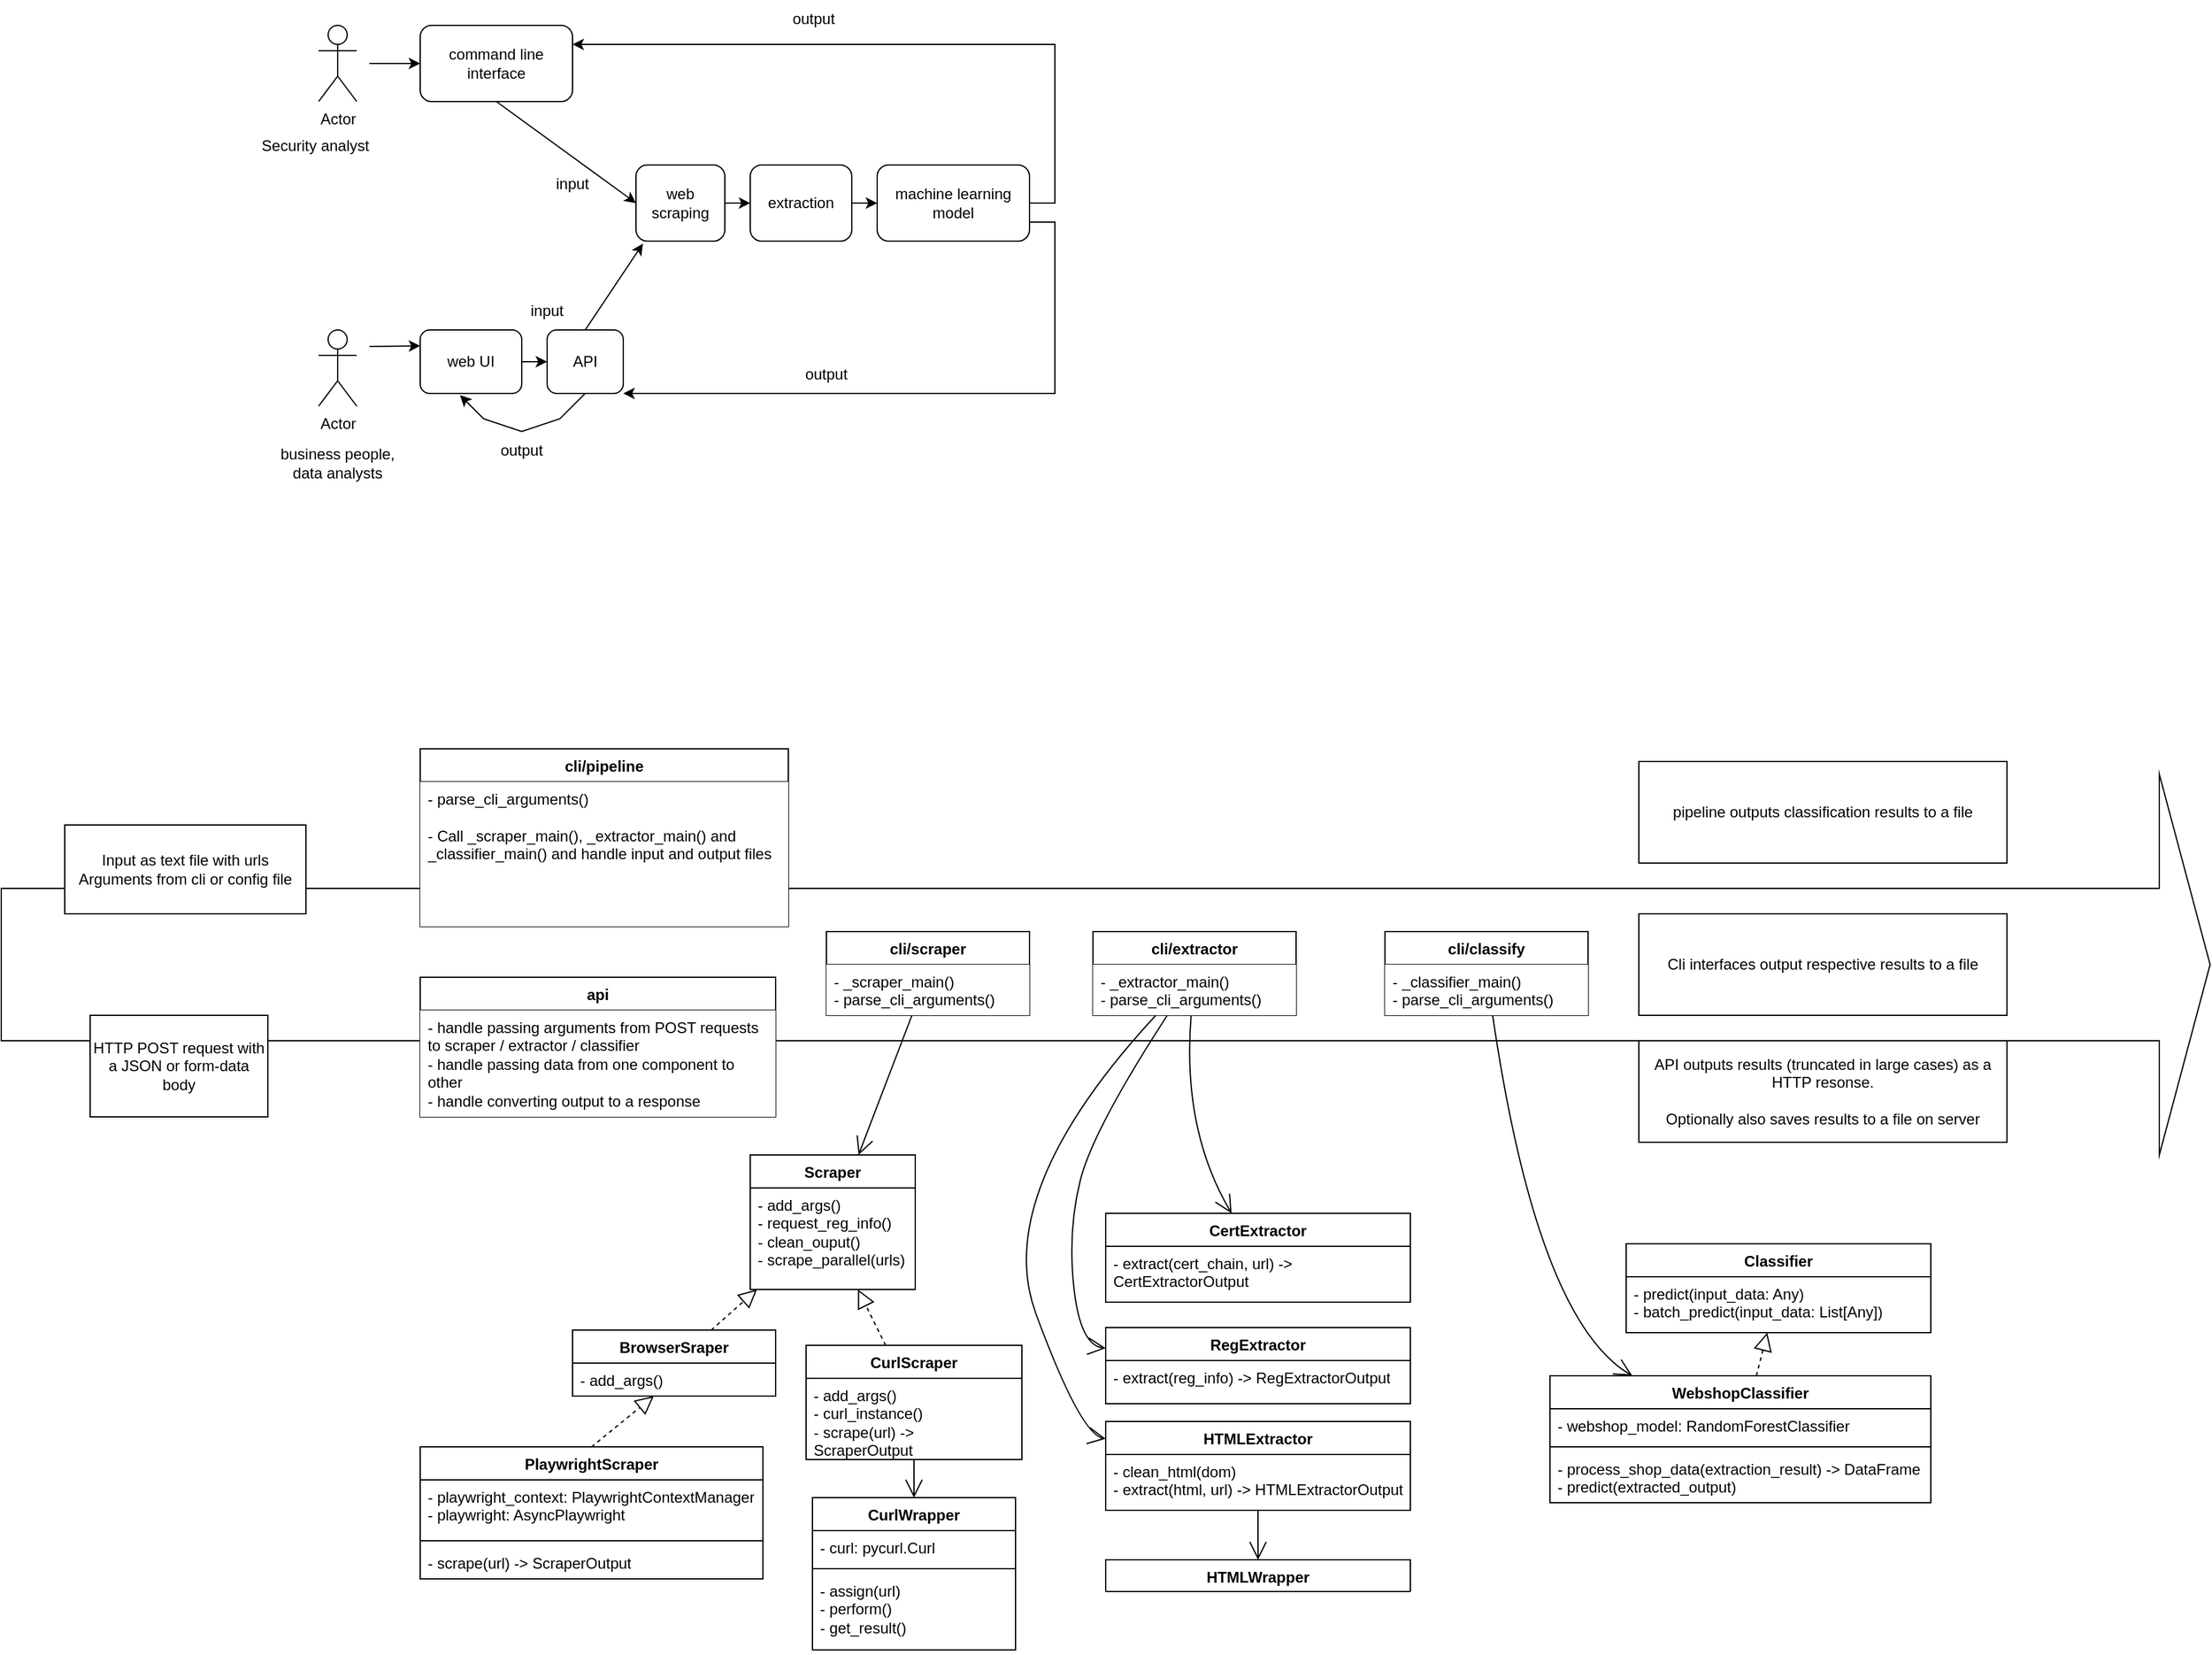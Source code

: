 <mxfile version="24.0.0" type="google">
  <diagram name="Page-1" id="wNKn-kNVAx7qZ0Cj52tg">
    <mxGraphModel grid="1" page="1" gridSize="10" guides="1" tooltips="1" connect="1" arrows="1" fold="1" pageScale="1" pageWidth="827" pageHeight="1169" math="0" shadow="0">
      <root>
        <mxCell id="0" />
        <mxCell id="1" parent="0" />
        <mxCell id="MG9Tx4bB_pobyr73UJRF-66" value="" style="html=1;shadow=0;dashed=0;align=center;verticalAlign=middle;shape=mxgraph.arrows2.arrow;dy=0.6;dx=40;notch=0;" vertex="1" parent="1">
          <mxGeometry x="-220" y="430" width="1740" height="300" as="geometry" />
        </mxCell>
        <object label="Actor" id="nu-ZKhFw_r_MoIA_bQeP-1">
          <mxCell style="shape=umlActor;verticalLabelPosition=bottom;verticalAlign=top;html=1;outlineConnect=0;" vertex="1" parent="1">
            <mxGeometry x="30" y="-160" width="30" height="60" as="geometry" />
          </mxCell>
        </object>
        <mxCell id="nu-ZKhFw_r_MoIA_bQeP-2" value="Actor" style="shape=umlActor;verticalLabelPosition=bottom;verticalAlign=top;html=1;outlineConnect=0;" vertex="1" parent="1">
          <mxGeometry x="30" y="80" width="30" height="60" as="geometry" />
        </mxCell>
        <mxCell id="nu-ZKhFw_r_MoIA_bQeP-3" value="command line interface" style="rounded=1;whiteSpace=wrap;html=1;" vertex="1" parent="1">
          <mxGeometry x="110" y="-160" width="120" height="60" as="geometry" />
        </mxCell>
        <mxCell id="nu-ZKhFw_r_MoIA_bQeP-4" value="Security analyst" style="text;html=1;strokeColor=none;fillColor=none;align=center;verticalAlign=middle;whiteSpace=wrap;rounded=0;" vertex="1" parent="1">
          <mxGeometry x="-20" y="-80" width="95" height="30" as="geometry" />
        </mxCell>
        <mxCell id="nu-ZKhFw_r_MoIA_bQeP-5" value="business people, data analysts" style="text;html=1;strokeColor=none;fillColor=none;align=center;verticalAlign=middle;whiteSpace=wrap;rounded=0;" vertex="1" parent="1">
          <mxGeometry x="-10" y="160" width="110" height="50" as="geometry" />
        </mxCell>
        <mxCell id="nu-ZKhFw_r_MoIA_bQeP-7" value="web UI" style="rounded=1;whiteSpace=wrap;html=1;" vertex="1" parent="1">
          <mxGeometry x="110" y="80" width="80" height="50" as="geometry" />
        </mxCell>
        <mxCell id="nu-ZKhFw_r_MoIA_bQeP-8" value="API" style="rounded=1;whiteSpace=wrap;html=1;" vertex="1" parent="1">
          <mxGeometry x="210" y="80" width="60" height="50" as="geometry" />
        </mxCell>
        <mxCell id="nu-ZKhFw_r_MoIA_bQeP-9" value="web scraping" style="rounded=1;whiteSpace=wrap;html=1;" vertex="1" parent="1">
          <mxGeometry x="280" y="-50" width="70" height="60" as="geometry" />
        </mxCell>
        <mxCell id="nu-ZKhFw_r_MoIA_bQeP-10" value="extraction" style="rounded=1;whiteSpace=wrap;html=1;" vertex="1" parent="1">
          <mxGeometry x="370" y="-50" width="80" height="60" as="geometry" />
        </mxCell>
        <mxCell id="nu-ZKhFw_r_MoIA_bQeP-16" style="edgeStyle=orthogonalEdgeStyle;rounded=0;orthogonalLoop=1;jettySize=auto;html=1;exitX=1;exitY=0.5;exitDx=0;exitDy=0;entryX=1;entryY=0.25;entryDx=0;entryDy=0;" edge="1" parent="1" source="nu-ZKhFw_r_MoIA_bQeP-11" target="nu-ZKhFw_r_MoIA_bQeP-3">
          <mxGeometry relative="1" as="geometry" />
        </mxCell>
        <mxCell id="nu-ZKhFw_r_MoIA_bQeP-11" value="machine learning model" style="rounded=1;whiteSpace=wrap;html=1;" vertex="1" parent="1">
          <mxGeometry x="470" y="-50" width="120" height="60" as="geometry" />
        </mxCell>
        <mxCell id="nu-ZKhFw_r_MoIA_bQeP-12" value="" style="endArrow=classic;html=1;rounded=0;exitX=1;exitY=0.5;exitDx=0;exitDy=0;entryX=0;entryY=0.5;entryDx=0;entryDy=0;" edge="1" parent="1" source="nu-ZKhFw_r_MoIA_bQeP-9" target="nu-ZKhFw_r_MoIA_bQeP-10">
          <mxGeometry width="50" height="50" relative="1" as="geometry">
            <mxPoint x="380" y="50" as="sourcePoint" />
            <mxPoint x="430" as="targetPoint" />
          </mxGeometry>
        </mxCell>
        <mxCell id="nu-ZKhFw_r_MoIA_bQeP-14" value="" style="endArrow=classic;html=1;rounded=0;exitX=1;exitY=0.5;exitDx=0;exitDy=0;entryX=0;entryY=0.5;entryDx=0;entryDy=0;" edge="1" parent="1" source="nu-ZKhFw_r_MoIA_bQeP-10" target="nu-ZKhFw_r_MoIA_bQeP-11">
          <mxGeometry width="50" height="50" relative="1" as="geometry">
            <mxPoint x="380" y="50" as="sourcePoint" />
            <mxPoint x="430" as="targetPoint" />
          </mxGeometry>
        </mxCell>
        <mxCell id="nu-ZKhFw_r_MoIA_bQeP-15" value="" style="endArrow=classic;html=1;rounded=0;exitX=0.5;exitY=0;exitDx=0;exitDy=0;entryX=0.078;entryY=1.033;entryDx=0;entryDy=0;entryPerimeter=0;" edge="1" parent="1" source="nu-ZKhFw_r_MoIA_bQeP-8" target="nu-ZKhFw_r_MoIA_bQeP-9">
          <mxGeometry width="50" height="50" relative="1" as="geometry">
            <mxPoint x="380" y="50" as="sourcePoint" />
            <mxPoint x="430" as="targetPoint" />
          </mxGeometry>
        </mxCell>
        <mxCell id="nu-ZKhFw_r_MoIA_bQeP-17" value="" style="endArrow=classic;html=1;rounded=0;exitX=0.5;exitY=1;exitDx=0;exitDy=0;entryX=0;entryY=0.5;entryDx=0;entryDy=0;" edge="1" parent="1" source="nu-ZKhFw_r_MoIA_bQeP-3" target="nu-ZKhFw_r_MoIA_bQeP-9">
          <mxGeometry width="50" height="50" relative="1" as="geometry">
            <mxPoint x="380" y="50" as="sourcePoint" />
            <mxPoint x="430" as="targetPoint" />
          </mxGeometry>
        </mxCell>
        <mxCell id="nu-ZKhFw_r_MoIA_bQeP-18" value="output" style="text;html=1;strokeColor=none;fillColor=none;align=center;verticalAlign=middle;whiteSpace=wrap;rounded=0;" vertex="1" parent="1">
          <mxGeometry x="390" y="-180" width="60" height="30" as="geometry" />
        </mxCell>
        <mxCell id="nu-ZKhFw_r_MoIA_bQeP-19" value="input" style="text;html=1;strokeColor=none;fillColor=none;align=center;verticalAlign=middle;whiteSpace=wrap;rounded=0;" vertex="1" parent="1">
          <mxGeometry x="200" y="-50" width="60" height="30" as="geometry" />
        </mxCell>
        <mxCell id="nu-ZKhFw_r_MoIA_bQeP-20" value="" style="endArrow=classic;html=1;rounded=0;exitX=1;exitY=0.5;exitDx=0;exitDy=0;entryX=0;entryY=0.5;entryDx=0;entryDy=0;" edge="1" parent="1" source="nu-ZKhFw_r_MoIA_bQeP-7" target="nu-ZKhFw_r_MoIA_bQeP-8">
          <mxGeometry width="50" height="50" relative="1" as="geometry">
            <mxPoint x="380" y="50" as="sourcePoint" />
            <mxPoint x="430" as="targetPoint" />
          </mxGeometry>
        </mxCell>
        <mxCell id="nu-ZKhFw_r_MoIA_bQeP-21" value="" style="endArrow=classic;html=1;rounded=0;entryX=0;entryY=0.5;entryDx=0;entryDy=0;" edge="1" parent="1" target="nu-ZKhFw_r_MoIA_bQeP-3">
          <mxGeometry width="50" height="50" relative="1" as="geometry">
            <mxPoint x="70" y="-130" as="sourcePoint" />
            <mxPoint x="430" as="targetPoint" />
          </mxGeometry>
        </mxCell>
        <mxCell id="nu-ZKhFw_r_MoIA_bQeP-24" value="" style="endArrow=classic;html=1;rounded=0;entryX=0;entryY=0.25;entryDx=0;entryDy=0;" edge="1" parent="1" target="nu-ZKhFw_r_MoIA_bQeP-7">
          <mxGeometry width="50" height="50" relative="1" as="geometry">
            <mxPoint x="70" y="93" as="sourcePoint" />
            <mxPoint x="120" y="-120" as="targetPoint" />
          </mxGeometry>
        </mxCell>
        <mxCell id="nu-ZKhFw_r_MoIA_bQeP-25" value="" style="endArrow=classic;html=1;rounded=0;exitX=1;exitY=0.75;exitDx=0;exitDy=0;entryX=1;entryY=1;entryDx=0;entryDy=0;" edge="1" parent="1" source="nu-ZKhFw_r_MoIA_bQeP-11" target="nu-ZKhFw_r_MoIA_bQeP-8">
          <mxGeometry width="50" height="50" relative="1" as="geometry">
            <mxPoint x="380" y="50" as="sourcePoint" />
            <mxPoint x="430" as="targetPoint" />
            <Array as="points">
              <mxPoint x="610" y="-5" />
              <mxPoint x="610" y="130" />
            </Array>
          </mxGeometry>
        </mxCell>
        <mxCell id="nu-ZKhFw_r_MoIA_bQeP-26" value="output" style="text;html=1;strokeColor=none;fillColor=none;align=center;verticalAlign=middle;whiteSpace=wrap;rounded=0;" vertex="1" parent="1">
          <mxGeometry x="400" y="100" width="60" height="30" as="geometry" />
        </mxCell>
        <mxCell id="nu-ZKhFw_r_MoIA_bQeP-27" value="" style="endArrow=classic;html=1;rounded=0;exitX=0.5;exitY=1;exitDx=0;exitDy=0;entryX=0.392;entryY=1.027;entryDx=0;entryDy=0;entryPerimeter=0;" edge="1" parent="1" source="nu-ZKhFw_r_MoIA_bQeP-8" target="nu-ZKhFw_r_MoIA_bQeP-7">
          <mxGeometry width="50" height="50" relative="1" as="geometry">
            <mxPoint x="380" y="50" as="sourcePoint" />
            <mxPoint x="430" as="targetPoint" />
            <Array as="points">
              <mxPoint x="220" y="150" />
              <mxPoint x="190" y="160" />
              <mxPoint x="160" y="150" />
            </Array>
          </mxGeometry>
        </mxCell>
        <mxCell id="nu-ZKhFw_r_MoIA_bQeP-28" value="output" style="text;html=1;strokeColor=none;fillColor=none;align=center;verticalAlign=middle;whiteSpace=wrap;rounded=0;" vertex="1" parent="1">
          <mxGeometry x="160" y="160" width="60" height="30" as="geometry" />
        </mxCell>
        <mxCell id="nu-ZKhFw_r_MoIA_bQeP-29" value="input" style="text;html=1;strokeColor=none;fillColor=none;align=center;verticalAlign=middle;whiteSpace=wrap;rounded=0;" vertex="1" parent="1">
          <mxGeometry x="180" y="50" width="60" height="30" as="geometry" />
        </mxCell>
        <mxCell id="MG9Tx4bB_pobyr73UJRF-1" value="Scraper" style="swimlane;fontStyle=1;align=center;verticalAlign=top;childLayout=stackLayout;horizontal=1;startSize=26;horizontalStack=0;resizeParent=1;resizeParentMax=0;resizeLast=0;collapsible=1;marginBottom=0;whiteSpace=wrap;html=1;" vertex="1" parent="1">
          <mxGeometry x="370" y="730" width="130" height="106" as="geometry" />
        </mxCell>
        <mxCell id="MG9Tx4bB_pobyr73UJRF-4" value="&lt;div&gt;- add_args()&lt;/div&gt;- request_reg_info()&lt;div&gt;- clean_ouput()&lt;/div&gt;&lt;div&gt;- scrape_parallel(urls)&lt;/div&gt;" style="text;strokeColor=none;fillColor=none;align=left;verticalAlign=top;spacingLeft=4;spacingRight=4;overflow=hidden;rotatable=0;points=[[0,0.5],[1,0.5]];portConstraint=eastwest;whiteSpace=wrap;html=1;" vertex="1" parent="MG9Tx4bB_pobyr73UJRF-1">
          <mxGeometry y="26" width="130" height="80" as="geometry" />
        </mxCell>
        <mxCell id="MG9Tx4bB_pobyr73UJRF-6" value="BrowserSraper" style="swimlane;fontStyle=1;align=center;verticalAlign=top;childLayout=stackLayout;horizontal=1;startSize=26;horizontalStack=0;resizeParent=1;resizeParentMax=0;resizeLast=0;collapsible=1;marginBottom=0;whiteSpace=wrap;html=1;" vertex="1" parent="1">
          <mxGeometry x="230" y="868" width="160" height="52" as="geometry" />
        </mxCell>
        <mxCell id="MG9Tx4bB_pobyr73UJRF-9" value="- add_args()" style="text;strokeColor=none;fillColor=none;align=left;verticalAlign=top;spacingLeft=4;spacingRight=4;overflow=hidden;rotatable=0;points=[[0,0.5],[1,0.5]];portConstraint=eastwest;whiteSpace=wrap;html=1;" vertex="1" parent="MG9Tx4bB_pobyr73UJRF-6">
          <mxGeometry y="26" width="160" height="26" as="geometry" />
        </mxCell>
        <mxCell id="MG9Tx4bB_pobyr73UJRF-10" value="CurlScraper" style="swimlane;fontStyle=1;align=center;verticalAlign=top;childLayout=stackLayout;horizontal=1;startSize=26;horizontalStack=0;resizeParent=1;resizeParentMax=0;resizeLast=0;collapsible=1;marginBottom=0;whiteSpace=wrap;html=1;" vertex="1" parent="1">
          <mxGeometry x="414" y="880" width="170" height="90" as="geometry" />
        </mxCell>
        <mxCell id="MG9Tx4bB_pobyr73UJRF-13" value="- add_args()&lt;div&gt;- curl_instance()&lt;br&gt;&lt;div&gt;- scrape(url) -&amp;gt; ScraperOutput&lt;/div&gt;&lt;/div&gt;" style="text;strokeColor=none;fillColor=none;align=left;verticalAlign=top;spacingLeft=4;spacingRight=4;overflow=hidden;rotatable=0;points=[[0,0.5],[1,0.5]];portConstraint=eastwest;whiteSpace=wrap;html=1;" vertex="1" parent="MG9Tx4bB_pobyr73UJRF-10">
          <mxGeometry y="26" width="170" height="64" as="geometry" />
        </mxCell>
        <mxCell id="MG9Tx4bB_pobyr73UJRF-14" value="CurlWrapper" style="swimlane;fontStyle=1;align=center;verticalAlign=top;childLayout=stackLayout;horizontal=1;startSize=26;horizontalStack=0;resizeParent=1;resizeParentMax=0;resizeLast=0;collapsible=1;marginBottom=0;whiteSpace=wrap;html=1;" vertex="1" parent="1">
          <mxGeometry x="419" y="1000" width="160" height="120" as="geometry" />
        </mxCell>
        <mxCell id="MG9Tx4bB_pobyr73UJRF-15" value="- curl: pycurl.Curl" style="text;strokeColor=none;fillColor=none;align=left;verticalAlign=top;spacingLeft=4;spacingRight=4;overflow=hidden;rotatable=0;points=[[0,0.5],[1,0.5]];portConstraint=eastwest;whiteSpace=wrap;html=1;" vertex="1" parent="MG9Tx4bB_pobyr73UJRF-14">
          <mxGeometry y="26" width="160" height="26" as="geometry" />
        </mxCell>
        <mxCell id="MG9Tx4bB_pobyr73UJRF-16" value="" style="line;strokeWidth=1;fillColor=none;align=left;verticalAlign=middle;spacingTop=-1;spacingLeft=3;spacingRight=3;rotatable=0;labelPosition=right;points=[];portConstraint=eastwest;strokeColor=inherit;" vertex="1" parent="MG9Tx4bB_pobyr73UJRF-14">
          <mxGeometry y="52" width="160" height="8" as="geometry" />
        </mxCell>
        <mxCell id="MG9Tx4bB_pobyr73UJRF-17" value="- assign(url)&lt;div&gt;- perform()&lt;/div&gt;&lt;div&gt;- get_result()&lt;/div&gt;" style="text;strokeColor=none;fillColor=none;align=left;verticalAlign=top;spacingLeft=4;spacingRight=4;overflow=hidden;rotatable=0;points=[[0,0.5],[1,0.5]];portConstraint=eastwest;whiteSpace=wrap;html=1;" vertex="1" parent="MG9Tx4bB_pobyr73UJRF-14">
          <mxGeometry y="60" width="160" height="60" as="geometry" />
        </mxCell>
        <mxCell id="MG9Tx4bB_pobyr73UJRF-18" value="PlaywrightScraper" style="swimlane;fontStyle=1;align=center;verticalAlign=top;childLayout=stackLayout;horizontal=1;startSize=26;horizontalStack=0;resizeParent=1;resizeParentMax=0;resizeLast=0;collapsible=1;marginBottom=0;whiteSpace=wrap;html=1;" vertex="1" parent="1">
          <mxGeometry x="110" y="960" width="270" height="104" as="geometry" />
        </mxCell>
        <mxCell id="MG9Tx4bB_pobyr73UJRF-19" value="- playwright_context: PlaywrightContextManager&lt;div&gt;- playwright: AsyncPlaywright&lt;/div&gt;" style="text;strokeColor=none;fillColor=none;align=left;verticalAlign=top;spacingLeft=4;spacingRight=4;overflow=hidden;rotatable=0;points=[[0,0.5],[1,0.5]];portConstraint=eastwest;whiteSpace=wrap;html=1;" vertex="1" parent="MG9Tx4bB_pobyr73UJRF-18">
          <mxGeometry y="26" width="270" height="44" as="geometry" />
        </mxCell>
        <mxCell id="MG9Tx4bB_pobyr73UJRF-20" value="" style="line;strokeWidth=1;fillColor=none;align=left;verticalAlign=middle;spacingTop=-1;spacingLeft=3;spacingRight=3;rotatable=0;labelPosition=right;points=[];portConstraint=eastwest;strokeColor=inherit;" vertex="1" parent="MG9Tx4bB_pobyr73UJRF-18">
          <mxGeometry y="70" width="270" height="8" as="geometry" />
        </mxCell>
        <mxCell id="MG9Tx4bB_pobyr73UJRF-21" value="- scrape(url) -&amp;gt; ScraperOutput" style="text;strokeColor=none;fillColor=none;align=left;verticalAlign=top;spacingLeft=4;spacingRight=4;overflow=hidden;rotatable=0;points=[[0,0.5],[1,0.5]];portConstraint=eastwest;whiteSpace=wrap;html=1;" vertex="1" parent="MG9Tx4bB_pobyr73UJRF-18">
          <mxGeometry y="78" width="270" height="26" as="geometry" />
        </mxCell>
        <mxCell id="MG9Tx4bB_pobyr73UJRF-22" value="" style="endArrow=block;dashed=1;endFill=0;endSize=12;html=1;rounded=0;fontSize=12;curved=1;exitX=0.5;exitY=0;exitDx=0;exitDy=0;" edge="1" parent="1" source="MG9Tx4bB_pobyr73UJRF-18" target="MG9Tx4bB_pobyr73UJRF-9">
          <mxGeometry width="160" relative="1" as="geometry">
            <mxPoint x="330" y="920" as="sourcePoint" />
            <mxPoint x="490" y="920" as="targetPoint" />
          </mxGeometry>
        </mxCell>
        <mxCell id="MG9Tx4bB_pobyr73UJRF-23" value="" style="endArrow=block;dashed=1;endFill=0;endSize=12;html=1;rounded=0;fontSize=12;curved=1;" edge="1" parent="1" source="MG9Tx4bB_pobyr73UJRF-10" target="MG9Tx4bB_pobyr73UJRF-4">
          <mxGeometry width="160" relative="1" as="geometry">
            <mxPoint x="330" y="920" as="sourcePoint" />
            <mxPoint x="490" y="920" as="targetPoint" />
          </mxGeometry>
        </mxCell>
        <mxCell id="MG9Tx4bB_pobyr73UJRF-24" value="" style="endArrow=block;dashed=1;endFill=0;endSize=12;html=1;rounded=0;fontSize=12;curved=1;" edge="1" parent="1" source="MG9Tx4bB_pobyr73UJRF-6" target="MG9Tx4bB_pobyr73UJRF-1">
          <mxGeometry width="160" relative="1" as="geometry">
            <mxPoint x="330" y="920" as="sourcePoint" />
            <mxPoint x="490" y="920" as="targetPoint" />
          </mxGeometry>
        </mxCell>
        <mxCell id="MG9Tx4bB_pobyr73UJRF-25" value="" style="endArrow=open;endFill=1;endSize=12;html=1;rounded=0;fontSize=12;curved=1;" edge="1" parent="1" source="MG9Tx4bB_pobyr73UJRF-13" target="MG9Tx4bB_pobyr73UJRF-14">
          <mxGeometry width="160" relative="1" as="geometry">
            <mxPoint x="330" y="920" as="sourcePoint" />
            <mxPoint x="660" y="870" as="targetPoint" />
          </mxGeometry>
        </mxCell>
        <mxCell id="MG9Tx4bB_pobyr73UJRF-26" value="HTMLExtractor" style="swimlane;fontStyle=1;align=center;verticalAlign=top;childLayout=stackLayout;horizontal=1;startSize=26;horizontalStack=0;resizeParent=1;resizeParentMax=0;resizeLast=0;collapsible=1;marginBottom=0;whiteSpace=wrap;html=1;" vertex="1" parent="1">
          <mxGeometry x="650" y="940" width="240" height="70" as="geometry" />
        </mxCell>
        <mxCell id="MG9Tx4bB_pobyr73UJRF-29" value="- clean_html(dom)&lt;div&gt;- extract(html, url) -&amp;gt; HTMLExtractorOutput&lt;/div&gt;" style="text;strokeColor=none;fillColor=none;align=left;verticalAlign=top;spacingLeft=4;spacingRight=4;overflow=hidden;rotatable=0;points=[[0,0.5],[1,0.5]];portConstraint=eastwest;whiteSpace=wrap;html=1;" vertex="1" parent="MG9Tx4bB_pobyr73UJRF-26">
          <mxGeometry y="26" width="240" height="44" as="geometry" />
        </mxCell>
        <mxCell id="MG9Tx4bB_pobyr73UJRF-30" value="CertExtractor" style="swimlane;fontStyle=1;align=center;verticalAlign=top;childLayout=stackLayout;horizontal=1;startSize=26;horizontalStack=0;resizeParent=1;resizeParentMax=0;resizeLast=0;collapsible=1;marginBottom=0;whiteSpace=wrap;html=1;" vertex="1" parent="1">
          <mxGeometry x="650" y="776" width="240" height="70" as="geometry" />
        </mxCell>
        <mxCell id="MG9Tx4bB_pobyr73UJRF-31" value="&lt;div&gt;- extract(cert_chain, url) -&amp;gt; CertExtractorOutput&lt;/div&gt;" style="text;strokeColor=none;fillColor=none;align=left;verticalAlign=top;spacingLeft=4;spacingRight=4;overflow=hidden;rotatable=0;points=[[0,0.5],[1,0.5]];portConstraint=eastwest;whiteSpace=wrap;html=1;" vertex="1" parent="MG9Tx4bB_pobyr73UJRF-30">
          <mxGeometry y="26" width="240" height="44" as="geometry" />
        </mxCell>
        <mxCell id="MG9Tx4bB_pobyr73UJRF-32" value="RegExtractor" style="swimlane;fontStyle=1;align=center;verticalAlign=top;childLayout=stackLayout;horizontal=1;startSize=26;horizontalStack=0;resizeParent=1;resizeParentMax=0;resizeLast=0;collapsible=1;marginBottom=0;whiteSpace=wrap;html=1;" vertex="1" parent="1">
          <mxGeometry x="650" y="866" width="240" height="60" as="geometry" />
        </mxCell>
        <mxCell id="MG9Tx4bB_pobyr73UJRF-33" value="&lt;div&gt;- extract(reg_info) -&amp;gt; RegExtractorOutput&lt;/div&gt;" style="text;strokeColor=none;fillColor=none;align=left;verticalAlign=top;spacingLeft=4;spacingRight=4;overflow=hidden;rotatable=0;points=[[0,0.5],[1,0.5]];portConstraint=eastwest;whiteSpace=wrap;html=1;" vertex="1" parent="MG9Tx4bB_pobyr73UJRF-32">
          <mxGeometry y="26" width="240" height="34" as="geometry" />
        </mxCell>
        <mxCell id="MG9Tx4bB_pobyr73UJRF-34" value="Classifier" style="swimlane;fontStyle=1;align=center;verticalAlign=top;childLayout=stackLayout;horizontal=1;startSize=26;horizontalStack=0;resizeParent=1;resizeParentMax=0;resizeLast=0;collapsible=1;marginBottom=0;whiteSpace=wrap;html=1;" vertex="1" parent="1">
          <mxGeometry x="1060" y="800" width="240" height="70" as="geometry" />
        </mxCell>
        <mxCell id="MG9Tx4bB_pobyr73UJRF-35" value="- predict(input_data: Any)&lt;div&gt;- batch_predict(input_data: List[Any])&lt;/div&gt;" style="text;strokeColor=none;fillColor=none;align=left;verticalAlign=top;spacingLeft=4;spacingRight=4;overflow=hidden;rotatable=0;points=[[0,0.5],[1,0.5]];portConstraint=eastwest;whiteSpace=wrap;html=1;" vertex="1" parent="MG9Tx4bB_pobyr73UJRF-34">
          <mxGeometry y="26" width="240" height="44" as="geometry" />
        </mxCell>
        <mxCell id="MG9Tx4bB_pobyr73UJRF-38" value="WebshopClassifier" style="swimlane;fontStyle=1;align=center;verticalAlign=top;childLayout=stackLayout;horizontal=1;startSize=26;horizontalStack=0;resizeParent=1;resizeParentMax=0;resizeLast=0;collapsible=1;marginBottom=0;whiteSpace=wrap;html=1;" vertex="1" parent="1">
          <mxGeometry x="1000" y="904" width="300" height="100" as="geometry" />
        </mxCell>
        <mxCell id="MG9Tx4bB_pobyr73UJRF-39" value="- webshop_model: RandomForestClassifier" style="text;strokeColor=none;fillColor=none;align=left;verticalAlign=top;spacingLeft=4;spacingRight=4;overflow=hidden;rotatable=0;points=[[0,0.5],[1,0.5]];portConstraint=eastwest;whiteSpace=wrap;html=1;" vertex="1" parent="MG9Tx4bB_pobyr73UJRF-38">
          <mxGeometry y="26" width="300" height="26" as="geometry" />
        </mxCell>
        <mxCell id="MG9Tx4bB_pobyr73UJRF-40" value="" style="line;strokeWidth=1;fillColor=none;align=left;verticalAlign=middle;spacingTop=-1;spacingLeft=3;spacingRight=3;rotatable=0;labelPosition=right;points=[];portConstraint=eastwest;strokeColor=inherit;" vertex="1" parent="MG9Tx4bB_pobyr73UJRF-38">
          <mxGeometry y="52" width="300" height="8" as="geometry" />
        </mxCell>
        <mxCell id="MG9Tx4bB_pobyr73UJRF-41" value="- process_shop_data(extraction_result) -&amp;gt; DataFrame&lt;div&gt;- predict(extracted_output)&lt;/div&gt;" style="text;strokeColor=none;fillColor=none;align=left;verticalAlign=top;spacingLeft=4;spacingRight=4;overflow=hidden;rotatable=0;points=[[0,0.5],[1,0.5]];portConstraint=eastwest;whiteSpace=wrap;html=1;" vertex="1" parent="MG9Tx4bB_pobyr73UJRF-38">
          <mxGeometry y="60" width="300" height="40" as="geometry" />
        </mxCell>
        <mxCell id="MG9Tx4bB_pobyr73UJRF-42" value="" style="endArrow=block;dashed=1;endFill=0;endSize=12;html=1;rounded=0;fontSize=12;curved=1;" edge="1" parent="1" source="MG9Tx4bB_pobyr73UJRF-38" target="MG9Tx4bB_pobyr73UJRF-34">
          <mxGeometry width="160" relative="1" as="geometry">
            <mxPoint x="1040" y="774" as="sourcePoint" />
            <mxPoint x="1200" y="774" as="targetPoint" />
          </mxGeometry>
        </mxCell>
        <mxCell id="MG9Tx4bB_pobyr73UJRF-43" value="cli/scraper" style="swimlane;fontStyle=1;align=center;verticalAlign=top;childLayout=stackLayout;horizontal=1;startSize=26;horizontalStack=0;resizeParent=1;resizeParentMax=0;resizeLast=0;collapsible=1;marginBottom=0;whiteSpace=wrap;html=1;" vertex="1" parent="1">
          <mxGeometry x="430" y="554" width="160" height="66" as="geometry" />
        </mxCell>
        <mxCell id="MG9Tx4bB_pobyr73UJRF-46" value="- _scraper_main()&lt;div&gt;- parse_cli_arguments()&lt;/div&gt;" style="text;align=left;verticalAlign=top;spacingLeft=4;spacingRight=4;overflow=hidden;rotatable=0;points=[[0,0.5],[1,0.5]];portConstraint=eastwest;whiteSpace=wrap;html=1;fillColor=default;" vertex="1" parent="MG9Tx4bB_pobyr73UJRF-43">
          <mxGeometry y="26" width="160" height="40" as="geometry" />
        </mxCell>
        <mxCell id="MG9Tx4bB_pobyr73UJRF-47" value="" style="endArrow=open;endFill=1;endSize=12;html=1;rounded=0;fontSize=12;curved=1;" edge="1" parent="1" source="MG9Tx4bB_pobyr73UJRF-43" target="MG9Tx4bB_pobyr73UJRF-1">
          <mxGeometry width="160" relative="1" as="geometry">
            <mxPoint x="980" y="600" as="sourcePoint" />
            <mxPoint x="1140" y="600" as="targetPoint" />
          </mxGeometry>
        </mxCell>
        <mxCell id="MG9Tx4bB_pobyr73UJRF-48" value="cli/extractor" style="swimlane;fontStyle=1;align=center;verticalAlign=top;childLayout=stackLayout;horizontal=1;startSize=26;horizontalStack=0;resizeParent=1;resizeParentMax=0;resizeLast=0;collapsible=1;marginBottom=0;whiteSpace=wrap;html=1;" vertex="1" parent="1">
          <mxGeometry x="640" y="554" width="160" height="66" as="geometry" />
        </mxCell>
        <mxCell id="MG9Tx4bB_pobyr73UJRF-49" value="- _extractor_main()&lt;div&gt;- parse_cli_arguments()&lt;/div&gt;" style="text;strokeColor=none;fillColor=default;align=left;verticalAlign=top;spacingLeft=4;spacingRight=4;overflow=hidden;rotatable=0;points=[[0,0.5],[1,0.5]];portConstraint=eastwest;whiteSpace=wrap;html=1;" vertex="1" parent="MG9Tx4bB_pobyr73UJRF-48">
          <mxGeometry y="26" width="160" height="40" as="geometry" />
        </mxCell>
        <mxCell id="MG9Tx4bB_pobyr73UJRF-50" value="" style="endArrow=open;endFill=1;endSize=12;html=1;rounded=0;fontSize=12;curved=1;" edge="1" parent="1" source="MG9Tx4bB_pobyr73UJRF-48" target="MG9Tx4bB_pobyr73UJRF-30">
          <mxGeometry width="160" relative="1" as="geometry">
            <mxPoint x="980" y="600" as="sourcePoint" />
            <mxPoint x="1140" y="600" as="targetPoint" />
            <Array as="points">
              <mxPoint x="710" y="710" />
            </Array>
          </mxGeometry>
        </mxCell>
        <mxCell id="MG9Tx4bB_pobyr73UJRF-51" value="" style="endArrow=open;endFill=1;endSize=12;html=1;rounded=0;fontSize=12;curved=1;" edge="1" parent="1" source="MG9Tx4bB_pobyr73UJRF-48" target="MG9Tx4bB_pobyr73UJRF-26">
          <mxGeometry width="160" relative="1" as="geometry">
            <mxPoint x="980" y="600" as="sourcePoint" />
            <mxPoint x="1140" y="600" as="targetPoint" />
            <Array as="points">
              <mxPoint x="560" y="760" />
              <mxPoint x="630" y="950" />
            </Array>
          </mxGeometry>
        </mxCell>
        <mxCell id="MG9Tx4bB_pobyr73UJRF-52" value="" style="endArrow=open;endFill=1;endSize=12;html=1;rounded=0;fontSize=12;curved=1;" edge="1" parent="1" source="MG9Tx4bB_pobyr73UJRF-48" target="MG9Tx4bB_pobyr73UJRF-32">
          <mxGeometry width="160" relative="1" as="geometry">
            <mxPoint x="980" y="600" as="sourcePoint" />
            <mxPoint x="1140" y="600" as="targetPoint" />
            <Array as="points">
              <mxPoint x="640" y="710" />
              <mxPoint x="620" y="790" />
              <mxPoint x="630" y="880" />
            </Array>
          </mxGeometry>
        </mxCell>
        <mxCell id="MG9Tx4bB_pobyr73UJRF-53" value="cli/classify" style="swimlane;fontStyle=1;align=center;verticalAlign=top;childLayout=stackLayout;horizontal=1;startSize=26;horizontalStack=0;resizeParent=1;resizeParentMax=0;resizeLast=0;collapsible=1;marginBottom=0;whiteSpace=wrap;html=1;" vertex="1" parent="1">
          <mxGeometry x="870" y="554" width="160" height="66" as="geometry" />
        </mxCell>
        <mxCell id="MG9Tx4bB_pobyr73UJRF-54" value="- _classifier_main()&lt;div&gt;- parse_cli_arguments()&lt;/div&gt;" style="text;strokeColor=none;fillColor=default;align=left;verticalAlign=top;spacingLeft=4;spacingRight=4;overflow=hidden;rotatable=0;points=[[0,0.5],[1,0.5]];portConstraint=eastwest;whiteSpace=wrap;html=1;" vertex="1" parent="MG9Tx4bB_pobyr73UJRF-53">
          <mxGeometry y="26" width="160" height="40" as="geometry" />
        </mxCell>
        <mxCell id="MG9Tx4bB_pobyr73UJRF-55" value="" style="endArrow=open;endFill=1;endSize=12;html=1;rounded=0;fontSize=12;curved=1;" edge="1" parent="1" source="MG9Tx4bB_pobyr73UJRF-53" target="MG9Tx4bB_pobyr73UJRF-38">
          <mxGeometry width="160" relative="1" as="geometry">
            <mxPoint x="980" y="600" as="sourcePoint" />
            <mxPoint x="1140" y="600" as="targetPoint" />
            <Array as="points">
              <mxPoint x="990" y="860" />
            </Array>
          </mxGeometry>
        </mxCell>
        <mxCell id="MG9Tx4bB_pobyr73UJRF-56" value="cli/pipeline" style="swimlane;fontStyle=1;align=center;verticalAlign=top;childLayout=stackLayout;horizontal=1;startSize=26;horizontalStack=0;resizeParent=1;resizeParentMax=0;resizeLast=0;collapsible=1;marginBottom=0;whiteSpace=wrap;html=1;" vertex="1" parent="1">
          <mxGeometry x="110" y="410" width="290" height="140" as="geometry" />
        </mxCell>
        <mxCell id="MG9Tx4bB_pobyr73UJRF-59" value="- parse_cli_arguments()&lt;div&gt;&lt;br&gt;&lt;/div&gt;&lt;div&gt;- Call _scraper_main(), _extractor_main() and _classifier_main() and handle input and output files&lt;/div&gt;" style="text;strokeColor=none;fillColor=default;align=left;verticalAlign=top;spacingLeft=4;spacingRight=4;overflow=hidden;rotatable=0;points=[[0,0.5],[1,0.5]];portConstraint=eastwest;whiteSpace=wrap;html=1;" vertex="1" parent="MG9Tx4bB_pobyr73UJRF-56">
          <mxGeometry y="26" width="290" height="114" as="geometry" />
        </mxCell>
        <mxCell id="MG9Tx4bB_pobyr73UJRF-61" value="api" style="swimlane;fontStyle=1;align=center;verticalAlign=top;childLayout=stackLayout;horizontal=1;startSize=26;horizontalStack=0;resizeParent=1;resizeParentMax=0;resizeLast=0;collapsible=1;marginBottom=0;whiteSpace=wrap;html=1;labelBackgroundColor=none;" vertex="1" parent="1">
          <mxGeometry x="110" y="590" width="280" height="110" as="geometry" />
        </mxCell>
        <mxCell id="MG9Tx4bB_pobyr73UJRF-62" value="- handle passing arguments from POST requests to scraper / extractor / classifier&lt;div&gt;- handle passing data from one component to other&lt;/div&gt;&lt;div&gt;- handle converting output to a response&lt;/div&gt;" style="text;align=left;verticalAlign=top;spacingLeft=4;spacingRight=4;overflow=hidden;rotatable=0;points=[[0,0.5],[1,0.5]];portConstraint=eastwest;whiteSpace=wrap;html=1;fillColor=default;" vertex="1" parent="MG9Tx4bB_pobyr73UJRF-61">
          <mxGeometry y="26" width="280" height="84" as="geometry" />
        </mxCell>
        <mxCell id="MG9Tx4bB_pobyr73UJRF-63" value="HTMLWrapper" style="swimlane;fontStyle=1;align=center;verticalAlign=top;childLayout=stackLayout;horizontal=1;startSize=26;horizontalStack=0;resizeParent=1;resizeParentMax=0;resizeLast=0;collapsible=1;marginBottom=0;whiteSpace=wrap;html=1;" vertex="1" parent="1">
          <mxGeometry x="650" y="1049" width="240" height="25" as="geometry" />
        </mxCell>
        <mxCell id="MG9Tx4bB_pobyr73UJRF-65" value="" style="endArrow=open;endFill=1;endSize=12;html=1;rounded=0;fontSize=12;curved=1;" edge="1" parent="1" source="MG9Tx4bB_pobyr73UJRF-26" target="MG9Tx4bB_pobyr73UJRF-63">
          <mxGeometry width="160" relative="1" as="geometry">
            <mxPoint x="590" y="864" as="sourcePoint" />
            <mxPoint x="750" y="864" as="targetPoint" />
          </mxGeometry>
        </mxCell>
        <mxCell id="MG9Tx4bB_pobyr73UJRF-67" value="Input as text file with urls&lt;div&gt;Arguments from cli or config file&lt;/div&gt;" style="html=1;whiteSpace=wrap;" vertex="1" parent="1">
          <mxGeometry x="-170" y="470" width="190" height="70" as="geometry" />
        </mxCell>
        <mxCell id="MG9Tx4bB_pobyr73UJRF-69" value="HTTP POST request with a JSON or form-data body" style="html=1;whiteSpace=wrap;" vertex="1" parent="1">
          <mxGeometry x="-150" y="620" width="140" height="80" as="geometry" />
        </mxCell>
        <mxCell id="MG9Tx4bB_pobyr73UJRF-70" value="pipeline outputs classification results to a file" style="html=1;whiteSpace=wrap;" vertex="1" parent="1">
          <mxGeometry x="1070" y="420" width="290" height="80" as="geometry" />
        </mxCell>
        <mxCell id="MG9Tx4bB_pobyr73UJRF-71" value="Cli interfaces output respective results to a file" style="html=1;whiteSpace=wrap;" vertex="1" parent="1">
          <mxGeometry x="1070" y="540" width="290" height="80" as="geometry" />
        </mxCell>
        <mxCell id="MG9Tx4bB_pobyr73UJRF-72" value="API outputs results (truncated in large cases) as a HTTP resonse.&lt;div&gt;&lt;br&gt;&lt;/div&gt;&lt;div&gt;Optionally also saves results to a file on server&lt;/div&gt;" style="html=1;whiteSpace=wrap;" vertex="1" parent="1">
          <mxGeometry x="1070" y="640" width="290" height="80" as="geometry" />
        </mxCell>
      </root>
    </mxGraphModel>
  </diagram>
</mxfile>
